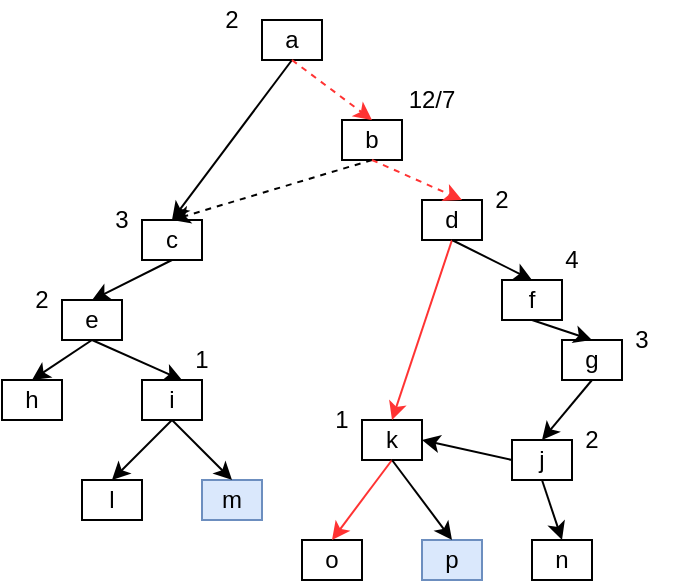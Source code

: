 <mxfile version="14.8.0" type="github">
  <diagram id="BwAdfSWxDpcV_juwySWI" name="Page-1">
    <mxGraphModel dx="813" dy="435" grid="1" gridSize="10" guides="1" tooltips="1" connect="1" arrows="1" fold="1" page="1" pageScale="1" pageWidth="827" pageHeight="1169" math="0" shadow="0">
      <root>
        <mxCell id="0" />
        <mxCell id="1" parent="0" />
        <mxCell id="wQQAjCu7kEyYq-ki2kry-1" value="a" style="rounded=0;whiteSpace=wrap;html=1;" parent="1" vertex="1">
          <mxGeometry x="350" y="30" width="30" height="20" as="geometry" />
        </mxCell>
        <mxCell id="wQQAjCu7kEyYq-ki2kry-3" value="c" style="rounded=0;whiteSpace=wrap;html=1;" parent="1" vertex="1">
          <mxGeometry x="290" y="130" width="30" height="20" as="geometry" />
        </mxCell>
        <mxCell id="wQQAjCu7kEyYq-ki2kry-5" value="b" style="rounded=0;whiteSpace=wrap;html=1;" parent="1" vertex="1">
          <mxGeometry x="390" y="80" width="30" height="20" as="geometry" />
        </mxCell>
        <mxCell id="wQQAjCu7kEyYq-ki2kry-6" value="e" style="rounded=0;whiteSpace=wrap;html=1;" parent="1" vertex="1">
          <mxGeometry x="250" y="170" width="30" height="20" as="geometry" />
        </mxCell>
        <mxCell id="wQQAjCu7kEyYq-ki2kry-7" value="h" style="rounded=0;whiteSpace=wrap;html=1;" parent="1" vertex="1">
          <mxGeometry x="220" y="210" width="30" height="20" as="geometry" />
        </mxCell>
        <mxCell id="wQQAjCu7kEyYq-ki2kry-8" value="i" style="rounded=0;whiteSpace=wrap;html=1;" parent="1" vertex="1">
          <mxGeometry x="290" y="210" width="30" height="20" as="geometry" />
        </mxCell>
        <mxCell id="wQQAjCu7kEyYq-ki2kry-10" value="l" style="rounded=0;whiteSpace=wrap;html=1;" parent="1" vertex="1">
          <mxGeometry x="260" y="260" width="30" height="20" as="geometry" />
        </mxCell>
        <mxCell id="wQQAjCu7kEyYq-ki2kry-11" value="m" style="rounded=0;whiteSpace=wrap;html=1;fillColor=#dae8fc;strokeColor=#6c8ebf;" parent="1" vertex="1">
          <mxGeometry x="320" y="260" width="30" height="20" as="geometry" />
        </mxCell>
        <mxCell id="wQQAjCu7kEyYq-ki2kry-12" value="d" style="rounded=0;whiteSpace=wrap;html=1;" parent="1" vertex="1">
          <mxGeometry x="430" y="120" width="30" height="20" as="geometry" />
        </mxCell>
        <mxCell id="wQQAjCu7kEyYq-ki2kry-21" value="" style="endArrow=classic;html=1;exitX=0.5;exitY=1;exitDx=0;exitDy=0;entryX=0.5;entryY=0;entryDx=0;entryDy=0;" parent="1" source="wQQAjCu7kEyYq-ki2kry-1" target="wQQAjCu7kEyYq-ki2kry-3" edge="1">
          <mxGeometry width="50" height="50" relative="1" as="geometry">
            <mxPoint x="70" y="250" as="sourcePoint" />
            <mxPoint x="120" y="200" as="targetPoint" />
          </mxGeometry>
        </mxCell>
        <mxCell id="wQQAjCu7kEyYq-ki2kry-27" value="" style="endArrow=classic;html=1;exitX=0.5;exitY=1;exitDx=0;exitDy=0;entryX=0.5;entryY=0;entryDx=0;entryDy=0;strokeColor=#FF3333;dashed=1;" parent="1" source="wQQAjCu7kEyYq-ki2kry-1" target="wQQAjCu7kEyYq-ki2kry-5" edge="1">
          <mxGeometry width="50" height="50" relative="1" as="geometry">
            <mxPoint x="70" y="290" as="sourcePoint" />
            <mxPoint x="120" y="240" as="targetPoint" />
          </mxGeometry>
        </mxCell>
        <mxCell id="wQQAjCu7kEyYq-ki2kry-28" value="" style="endArrow=classic;html=1;exitX=0.5;exitY=1;exitDx=0;exitDy=0;entryX=0.5;entryY=0;entryDx=0;entryDy=0;" parent="1" source="wQQAjCu7kEyYq-ki2kry-3" target="wQQAjCu7kEyYq-ki2kry-6" edge="1">
          <mxGeometry width="50" height="50" relative="1" as="geometry">
            <mxPoint x="80" y="370" as="sourcePoint" />
            <mxPoint x="130" y="320" as="targetPoint" />
          </mxGeometry>
        </mxCell>
        <mxCell id="wQQAjCu7kEyYq-ki2kry-29" value="" style="endArrow=classic;html=1;exitX=0.5;exitY=1;exitDx=0;exitDy=0;entryX=0.5;entryY=0;entryDx=0;entryDy=0;" parent="1" source="wQQAjCu7kEyYq-ki2kry-6" target="wQQAjCu7kEyYq-ki2kry-7" edge="1">
          <mxGeometry width="50" height="50" relative="1" as="geometry">
            <mxPoint x="80" y="400" as="sourcePoint" />
            <mxPoint x="130" y="350" as="targetPoint" />
          </mxGeometry>
        </mxCell>
        <mxCell id="wQQAjCu7kEyYq-ki2kry-30" value="" style="endArrow=classic;html=1;exitX=0.5;exitY=1;exitDx=0;exitDy=0;" parent="1" source="wQQAjCu7kEyYq-ki2kry-6" edge="1">
          <mxGeometry width="50" height="50" relative="1" as="geometry">
            <mxPoint x="110" y="420" as="sourcePoint" />
            <mxPoint x="310" y="210" as="targetPoint" />
          </mxGeometry>
        </mxCell>
        <mxCell id="wQQAjCu7kEyYq-ki2kry-31" value="" style="endArrow=classic;html=1;exitX=0.5;exitY=1;exitDx=0;exitDy=0;entryX=0.5;entryY=0;entryDx=0;entryDy=0;" parent="1" source="wQQAjCu7kEyYq-ki2kry-8" target="wQQAjCu7kEyYq-ki2kry-10" edge="1">
          <mxGeometry width="50" height="50" relative="1" as="geometry">
            <mxPoint x="110" y="410" as="sourcePoint" />
            <mxPoint x="160" y="360" as="targetPoint" />
          </mxGeometry>
        </mxCell>
        <mxCell id="wQQAjCu7kEyYq-ki2kry-32" value="" style="endArrow=classic;html=1;exitX=0.5;exitY=1;exitDx=0;exitDy=0;entryX=0.5;entryY=0;entryDx=0;entryDy=0;" parent="1" source="wQQAjCu7kEyYq-ki2kry-8" target="wQQAjCu7kEyYq-ki2kry-11" edge="1">
          <mxGeometry width="50" height="50" relative="1" as="geometry">
            <mxPoint x="190" y="420" as="sourcePoint" />
            <mxPoint x="240" y="370" as="targetPoint" />
          </mxGeometry>
        </mxCell>
        <mxCell id="wQQAjCu7kEyYq-ki2kry-36" value="" style="endArrow=classic;html=1;exitX=0.5;exitY=1;exitDx=0;exitDy=0;entryX=0.5;entryY=0;entryDx=0;entryDy=0;dashed=1;" parent="1" source="wQQAjCu7kEyYq-ki2kry-5" target="wQQAjCu7kEyYq-ki2kry-3" edge="1">
          <mxGeometry width="50" height="50" relative="1" as="geometry">
            <mxPoint x="190" y="390" as="sourcePoint" />
            <mxPoint x="240" y="340" as="targetPoint" />
          </mxGeometry>
        </mxCell>
        <mxCell id="wQQAjCu7kEyYq-ki2kry-55" value="1" style="text;html=1;strokeColor=none;fillColor=none;align=center;verticalAlign=middle;whiteSpace=wrap;rounded=0;" parent="1" vertex="1">
          <mxGeometry x="300" y="190" width="40" height="20" as="geometry" />
        </mxCell>
        <mxCell id="wQQAjCu7kEyYq-ki2kry-57" value="2" style="text;html=1;strokeColor=none;fillColor=none;align=center;verticalAlign=middle;whiteSpace=wrap;rounded=0;" parent="1" vertex="1">
          <mxGeometry x="220" y="160" width="40" height="20" as="geometry" />
        </mxCell>
        <mxCell id="wQQAjCu7kEyYq-ki2kry-58" value="3" style="text;html=1;strokeColor=none;fillColor=none;align=center;verticalAlign=middle;whiteSpace=wrap;rounded=0;" parent="1" vertex="1">
          <mxGeometry x="260" y="120" width="40" height="20" as="geometry" />
        </mxCell>
        <mxCell id="wQQAjCu7kEyYq-ki2kry-63" value="12/7" style="text;html=1;strokeColor=none;fillColor=none;align=center;verticalAlign=middle;whiteSpace=wrap;rounded=0;" parent="1" vertex="1">
          <mxGeometry x="420" y="60" width="30" height="20" as="geometry" />
        </mxCell>
        <mxCell id="wQQAjCu7kEyYq-ki2kry-64" value="2" style="text;html=1;strokeColor=none;fillColor=none;align=center;verticalAlign=middle;whiteSpace=wrap;rounded=0;" parent="1" vertex="1">
          <mxGeometry x="320" y="20" width="30" height="20" as="geometry" />
        </mxCell>
        <mxCell id="wQQAjCu7kEyYq-ki2kry-84" value="k" style="rounded=0;whiteSpace=wrap;html=1;" parent="1" vertex="1">
          <mxGeometry x="400" y="230" width="30" height="20" as="geometry" />
        </mxCell>
        <mxCell id="wQQAjCu7kEyYq-ki2kry-86" style="edgeStyle=orthogonalEdgeStyle;rounded=0;orthogonalLoop=1;jettySize=auto;html=1;exitX=0.5;exitY=1;exitDx=0;exitDy=0;" parent="1" source="wQQAjCu7kEyYq-ki2kry-12" target="wQQAjCu7kEyYq-ki2kry-12" edge="1">
          <mxGeometry relative="1" as="geometry" />
        </mxCell>
        <mxCell id="wQQAjCu7kEyYq-ki2kry-87" value="f" style="rounded=0;whiteSpace=wrap;html=1;" parent="1" vertex="1">
          <mxGeometry x="470" y="160" width="30" height="20" as="geometry" />
        </mxCell>
        <mxCell id="wQQAjCu7kEyYq-ki2kry-88" value="g" style="rounded=0;whiteSpace=wrap;html=1;" parent="1" vertex="1">
          <mxGeometry x="500" y="190" width="30" height="20" as="geometry" />
        </mxCell>
        <mxCell id="wQQAjCu7kEyYq-ki2kry-89" value="j" style="rounded=0;whiteSpace=wrap;html=1;" parent="1" vertex="1">
          <mxGeometry x="475" y="240" width="30" height="20" as="geometry" />
        </mxCell>
        <mxCell id="wQQAjCu7kEyYq-ki2kry-90" value="n" style="rounded=0;whiteSpace=wrap;html=1;" parent="1" vertex="1">
          <mxGeometry x="485" y="290" width="30" height="20" as="geometry" />
        </mxCell>
        <mxCell id="wQQAjCu7kEyYq-ki2kry-92" value="o" style="rounded=0;whiteSpace=wrap;html=1;" parent="1" vertex="1">
          <mxGeometry x="370" y="290" width="30" height="20" as="geometry" />
        </mxCell>
        <mxCell id="wQQAjCu7kEyYq-ki2kry-93" value="p" style="rounded=0;whiteSpace=wrap;html=1;fillColor=#dae8fc;strokeColor=#6c8ebf;" parent="1" vertex="1">
          <mxGeometry x="430" y="290" width="30" height="20" as="geometry" />
        </mxCell>
        <mxCell id="wQQAjCu7kEyYq-ki2kry-94" value="" style="endArrow=classic;html=1;exitX=0.5;exitY=1;exitDx=0;exitDy=0;entryX=0.667;entryY=0;entryDx=0;entryDy=0;entryPerimeter=0;strokeColor=#FF3333;dashed=1;" parent="1" source="wQQAjCu7kEyYq-ki2kry-5" target="wQQAjCu7kEyYq-ki2kry-12" edge="1">
          <mxGeometry width="50" height="50" relative="1" as="geometry">
            <mxPoint x="20" y="450" as="sourcePoint" />
            <mxPoint x="70" y="400" as="targetPoint" />
          </mxGeometry>
        </mxCell>
        <mxCell id="wQQAjCu7kEyYq-ki2kry-95" value="" style="endArrow=classic;html=1;exitX=0.5;exitY=1;exitDx=0;exitDy=0;entryX=0.5;entryY=0;entryDx=0;entryDy=0;strokeColor=#FF3333;" parent="1" source="wQQAjCu7kEyYq-ki2kry-12" target="wQQAjCu7kEyYq-ki2kry-84" edge="1">
          <mxGeometry width="50" height="50" relative="1" as="geometry">
            <mxPoint x="180" y="470" as="sourcePoint" />
            <mxPoint x="230" y="420" as="targetPoint" />
          </mxGeometry>
        </mxCell>
        <mxCell id="wQQAjCu7kEyYq-ki2kry-98" value="" style="endArrow=classic;html=1;exitX=0.5;exitY=1;exitDx=0;exitDy=0;entryX=0.5;entryY=0;entryDx=0;entryDy=0;" parent="1" source="wQQAjCu7kEyYq-ki2kry-12" target="wQQAjCu7kEyYq-ki2kry-87" edge="1">
          <mxGeometry width="50" height="50" relative="1" as="geometry">
            <mxPoint x="170" y="390" as="sourcePoint" />
            <mxPoint x="220" y="340" as="targetPoint" />
          </mxGeometry>
        </mxCell>
        <mxCell id="wQQAjCu7kEyYq-ki2kry-99" value="" style="endArrow=classic;html=1;exitX=0.5;exitY=1;exitDx=0;exitDy=0;entryX=0.5;entryY=0;entryDx=0;entryDy=0;" parent="1" source="wQQAjCu7kEyYq-ki2kry-87" target="wQQAjCu7kEyYq-ki2kry-88" edge="1">
          <mxGeometry width="50" height="50" relative="1" as="geometry">
            <mxPoint x="260" y="440" as="sourcePoint" />
            <mxPoint x="310" y="390" as="targetPoint" />
          </mxGeometry>
        </mxCell>
        <mxCell id="wQQAjCu7kEyYq-ki2kry-100" value="" style="endArrow=classic;html=1;exitX=0.5;exitY=1;exitDx=0;exitDy=0;entryX=0.5;entryY=0;entryDx=0;entryDy=0;" parent="1" source="wQQAjCu7kEyYq-ki2kry-88" target="wQQAjCu7kEyYq-ki2kry-89" edge="1">
          <mxGeometry width="50" height="50" relative="1" as="geometry">
            <mxPoint x="310" y="410" as="sourcePoint" />
            <mxPoint x="360" y="360" as="targetPoint" />
          </mxGeometry>
        </mxCell>
        <mxCell id="wQQAjCu7kEyYq-ki2kry-103" value="" style="endArrow=classic;html=1;exitX=0.5;exitY=1;exitDx=0;exitDy=0;entryX=0.5;entryY=0;entryDx=0;entryDy=0;" parent="1" source="wQQAjCu7kEyYq-ki2kry-89" target="wQQAjCu7kEyYq-ki2kry-90" edge="1">
          <mxGeometry width="50" height="50" relative="1" as="geometry">
            <mxPoint x="90" y="440" as="sourcePoint" />
            <mxPoint x="140" y="390" as="targetPoint" />
          </mxGeometry>
        </mxCell>
        <mxCell id="wQQAjCu7kEyYq-ki2kry-104" value="" style="endArrow=classic;html=1;exitX=0;exitY=0.5;exitDx=0;exitDy=0;entryX=1;entryY=0.5;entryDx=0;entryDy=0;" parent="1" source="wQQAjCu7kEyYq-ki2kry-89" target="wQQAjCu7kEyYq-ki2kry-84" edge="1">
          <mxGeometry width="50" height="50" relative="1" as="geometry">
            <mxPoint x="150" y="390" as="sourcePoint" />
            <mxPoint x="406" y="210" as="targetPoint" />
          </mxGeometry>
        </mxCell>
        <mxCell id="wQQAjCu7kEyYq-ki2kry-111" value="" style="endArrow=classic;html=1;exitX=0.5;exitY=1;exitDx=0;exitDy=0;entryX=0.5;entryY=0;entryDx=0;entryDy=0;strokeColor=#FF3333;" parent="1" source="wQQAjCu7kEyYq-ki2kry-84" target="wQQAjCu7kEyYq-ki2kry-92" edge="1">
          <mxGeometry width="50" height="50" relative="1" as="geometry">
            <mxPoint x="390" y="420" as="sourcePoint" />
            <mxPoint x="440" y="370" as="targetPoint" />
          </mxGeometry>
        </mxCell>
        <mxCell id="wQQAjCu7kEyYq-ki2kry-112" value="" style="endArrow=classic;html=1;exitX=0.5;exitY=1;exitDx=0;exitDy=0;entryX=0.5;entryY=0;entryDx=0;entryDy=0;" parent="1" source="wQQAjCu7kEyYq-ki2kry-84" target="wQQAjCu7kEyYq-ki2kry-93" edge="1">
          <mxGeometry width="50" height="50" relative="1" as="geometry">
            <mxPoint x="350" y="470" as="sourcePoint" />
            <mxPoint x="400" y="420" as="targetPoint" />
          </mxGeometry>
        </mxCell>
        <mxCell id="wQQAjCu7kEyYq-ki2kry-113" value="1" style="text;html=1;strokeColor=none;fillColor=none;align=center;verticalAlign=middle;whiteSpace=wrap;rounded=0;" parent="1" vertex="1">
          <mxGeometry x="370" y="220" width="40" height="20" as="geometry" />
        </mxCell>
        <mxCell id="wQQAjCu7kEyYq-ki2kry-114" value="2" style="text;html=1;strokeColor=none;fillColor=none;align=center;verticalAlign=middle;whiteSpace=wrap;rounded=0;" parent="1" vertex="1">
          <mxGeometry x="495" y="230" width="40" height="20" as="geometry" />
        </mxCell>
        <mxCell id="wQQAjCu7kEyYq-ki2kry-115" value="2" style="text;html=1;strokeColor=none;fillColor=none;align=center;verticalAlign=middle;whiteSpace=wrap;rounded=0;" parent="1" vertex="1">
          <mxGeometry x="450" y="110" width="40" height="20" as="geometry" />
        </mxCell>
        <mxCell id="wQQAjCu7kEyYq-ki2kry-116" value="3" style="text;html=1;strokeColor=none;fillColor=none;align=center;verticalAlign=middle;whiteSpace=wrap;rounded=0;" parent="1" vertex="1">
          <mxGeometry x="520" y="180" width="40" height="20" as="geometry" />
        </mxCell>
        <mxCell id="wQQAjCu7kEyYq-ki2kry-117" value="4" style="text;html=1;strokeColor=none;fillColor=none;align=center;verticalAlign=middle;whiteSpace=wrap;rounded=0;" parent="1" vertex="1">
          <mxGeometry x="485" y="140" width="40" height="20" as="geometry" />
        </mxCell>
      </root>
    </mxGraphModel>
  </diagram>
</mxfile>
